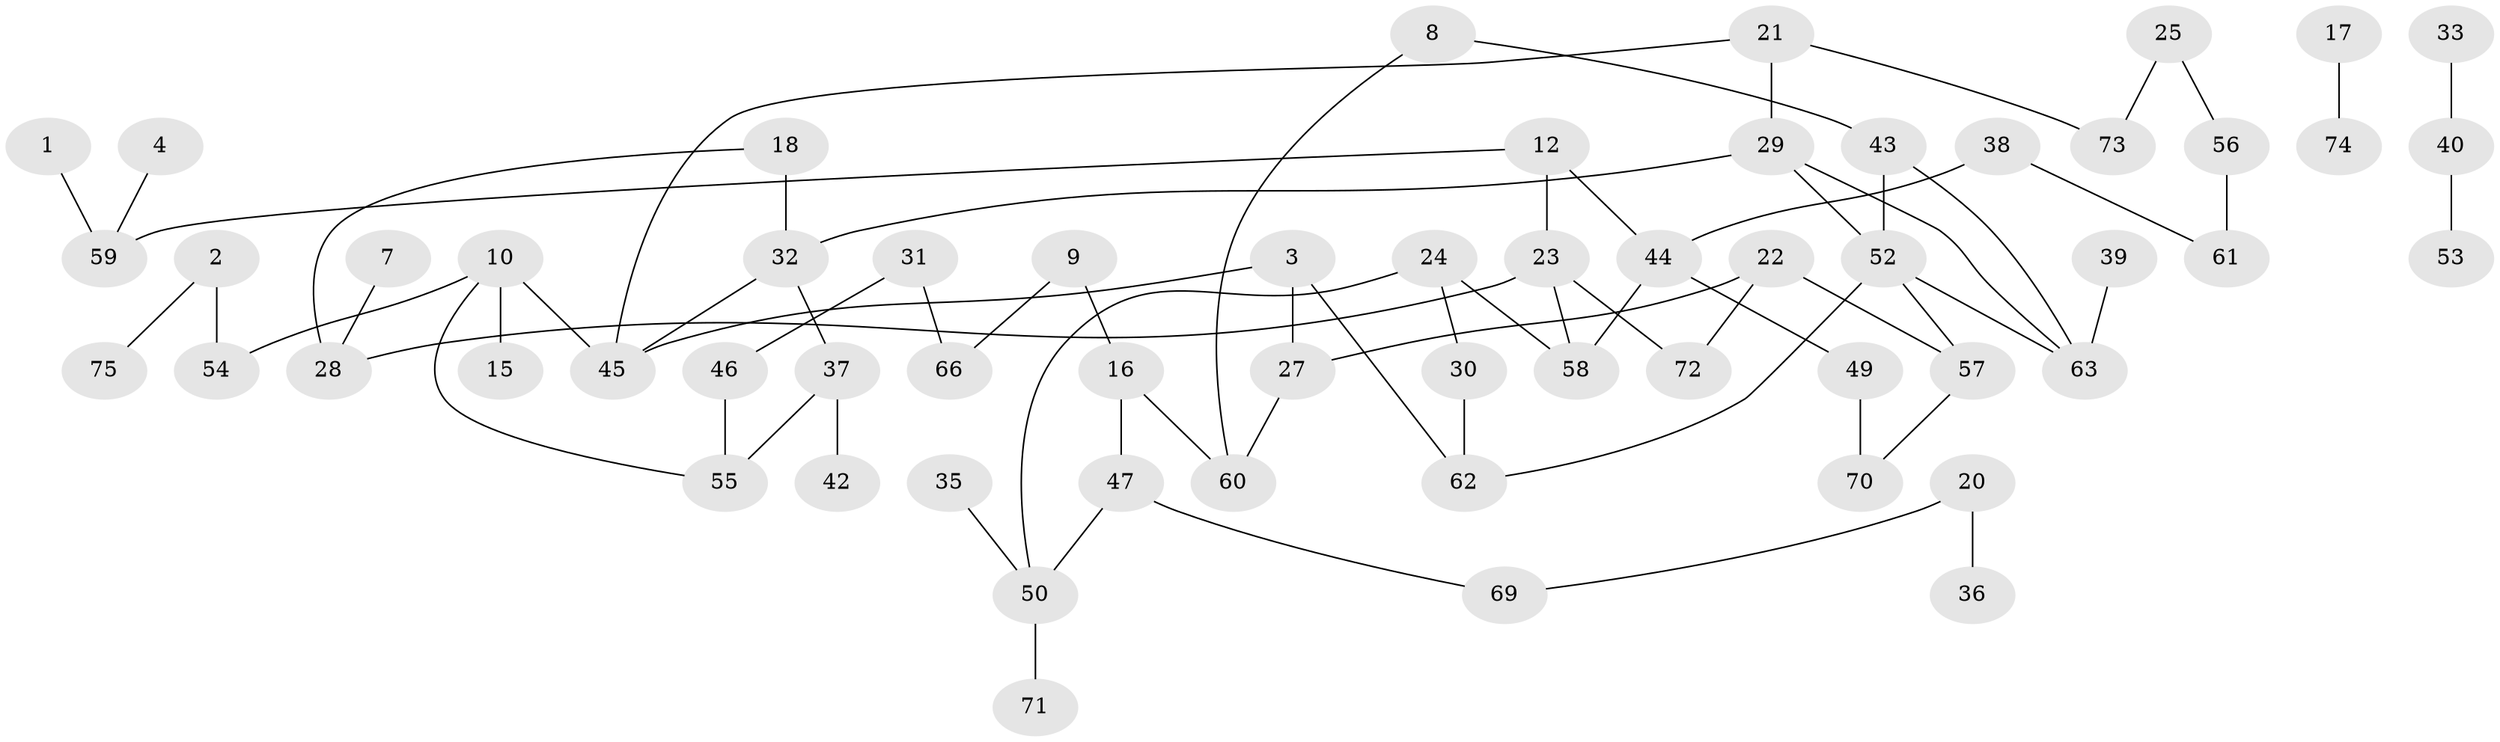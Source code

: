 // original degree distribution, {1: 0.27358490566037735, 2: 0.27358490566037735, 3: 0.18867924528301888, 0: 0.12264150943396226, 4: 0.11320754716981132, 5: 0.02830188679245283}
// Generated by graph-tools (version 1.1) at 2025/35/03/04/25 23:35:48]
// undirected, 60 vertices, 71 edges
graph export_dot {
  node [color=gray90,style=filled];
  1;
  2;
  3;
  4;
  7;
  8;
  9;
  10;
  12;
  15;
  16;
  17;
  18;
  20;
  21;
  22;
  23;
  24;
  25;
  27;
  28;
  29;
  30;
  31;
  32;
  33;
  35;
  36;
  37;
  38;
  39;
  40;
  42;
  43;
  44;
  45;
  46;
  47;
  49;
  50;
  52;
  53;
  54;
  55;
  56;
  57;
  58;
  59;
  60;
  61;
  62;
  63;
  66;
  69;
  70;
  71;
  72;
  73;
  74;
  75;
  1 -- 59 [weight=1.0];
  2 -- 54 [weight=1.0];
  2 -- 75 [weight=1.0];
  3 -- 27 [weight=1.0];
  3 -- 45 [weight=1.0];
  3 -- 62 [weight=1.0];
  4 -- 59 [weight=1.0];
  7 -- 28 [weight=1.0];
  8 -- 43 [weight=1.0];
  8 -- 60 [weight=1.0];
  9 -- 16 [weight=1.0];
  9 -- 66 [weight=1.0];
  10 -- 15 [weight=1.0];
  10 -- 45 [weight=1.0];
  10 -- 54 [weight=1.0];
  10 -- 55 [weight=1.0];
  12 -- 23 [weight=1.0];
  12 -- 44 [weight=1.0];
  12 -- 59 [weight=1.0];
  16 -- 47 [weight=1.0];
  16 -- 60 [weight=1.0];
  17 -- 74 [weight=1.0];
  18 -- 28 [weight=1.0];
  18 -- 32 [weight=2.0];
  20 -- 36 [weight=1.0];
  20 -- 69 [weight=1.0];
  21 -- 29 [weight=1.0];
  21 -- 45 [weight=1.0];
  21 -- 73 [weight=1.0];
  22 -- 27 [weight=1.0];
  22 -- 57 [weight=1.0];
  22 -- 72 [weight=1.0];
  23 -- 28 [weight=1.0];
  23 -- 58 [weight=1.0];
  23 -- 72 [weight=1.0];
  24 -- 30 [weight=2.0];
  24 -- 50 [weight=1.0];
  24 -- 58 [weight=1.0];
  25 -- 56 [weight=1.0];
  25 -- 73 [weight=1.0];
  27 -- 60 [weight=1.0];
  29 -- 32 [weight=1.0];
  29 -- 52 [weight=1.0];
  29 -- 63 [weight=1.0];
  30 -- 62 [weight=1.0];
  31 -- 46 [weight=1.0];
  31 -- 66 [weight=1.0];
  32 -- 37 [weight=1.0];
  32 -- 45 [weight=1.0];
  33 -- 40 [weight=1.0];
  35 -- 50 [weight=1.0];
  37 -- 42 [weight=1.0];
  37 -- 55 [weight=1.0];
  38 -- 44 [weight=1.0];
  38 -- 61 [weight=1.0];
  39 -- 63 [weight=1.0];
  40 -- 53 [weight=1.0];
  43 -- 52 [weight=1.0];
  43 -- 63 [weight=1.0];
  44 -- 49 [weight=1.0];
  44 -- 58 [weight=1.0];
  46 -- 55 [weight=1.0];
  47 -- 50 [weight=1.0];
  47 -- 69 [weight=1.0];
  49 -- 70 [weight=1.0];
  50 -- 71 [weight=1.0];
  52 -- 57 [weight=1.0];
  52 -- 62 [weight=1.0];
  52 -- 63 [weight=1.0];
  56 -- 61 [weight=2.0];
  57 -- 70 [weight=1.0];
}
